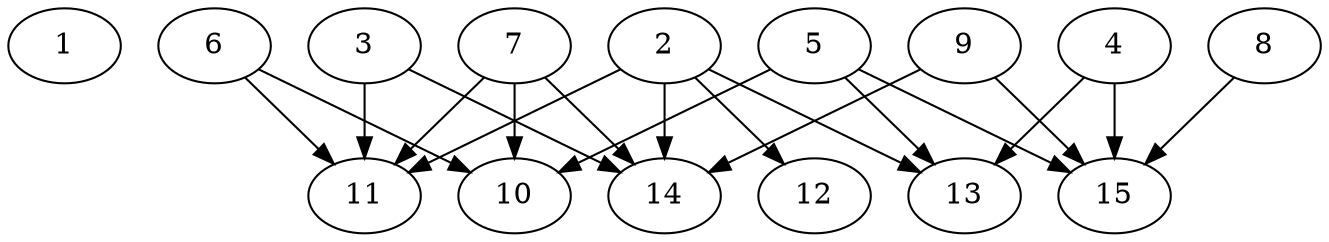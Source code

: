 // DAG automatically generated by daggen at Thu Oct  3 13:59:27 2019
// ./daggen --dot -n 15 --ccr 0.5 --fat 0.9 --regular 0.9 --density 0.6 --mindata 5242880 --maxdata 52428800 
digraph G {
  1 [size="16562176", alpha="0.08", expect_size="8281088"] 
  2 [size="15583232", alpha="0.12", expect_size="7791616"] 
  2 -> 11 [size ="7791616"]
  2 -> 12 [size ="7791616"]
  2 -> 13 [size ="7791616"]
  2 -> 14 [size ="7791616"]
  3 [size="18085888", alpha="0.04", expect_size="9042944"] 
  3 -> 11 [size ="9042944"]
  3 -> 14 [size ="9042944"]
  4 [size="31698944", alpha="0.15", expect_size="15849472"] 
  4 -> 13 [size ="15849472"]
  4 -> 15 [size ="15849472"]
  5 [size="24512512", alpha="0.09", expect_size="12256256"] 
  5 -> 10 [size ="12256256"]
  5 -> 13 [size ="12256256"]
  5 -> 15 [size ="12256256"]
  6 [size="96079872", alpha="0.00", expect_size="48039936"] 
  6 -> 10 [size ="48039936"]
  6 -> 11 [size ="48039936"]
  7 [size="71577600", alpha="0.07", expect_size="35788800"] 
  7 -> 10 [size ="35788800"]
  7 -> 11 [size ="35788800"]
  7 -> 14 [size ="35788800"]
  8 [size="64040960", alpha="0.18", expect_size="32020480"] 
  8 -> 15 [size ="32020480"]
  9 [size="20645888", alpha="0.09", expect_size="10322944"] 
  9 -> 14 [size ="10322944"]
  9 -> 15 [size ="10322944"]
  10 [size="83146752", alpha="0.09", expect_size="41573376"] 
  11 [size="15312896", alpha="0.12", expect_size="7656448"] 
  12 [size="53307392", alpha="0.00", expect_size="26653696"] 
  13 [size="13703168", alpha="0.11", expect_size="6851584"] 
  14 [size="32069632", alpha="0.09", expect_size="16034816"] 
  15 [size="101623808", alpha="0.17", expect_size="50811904"] 
}
